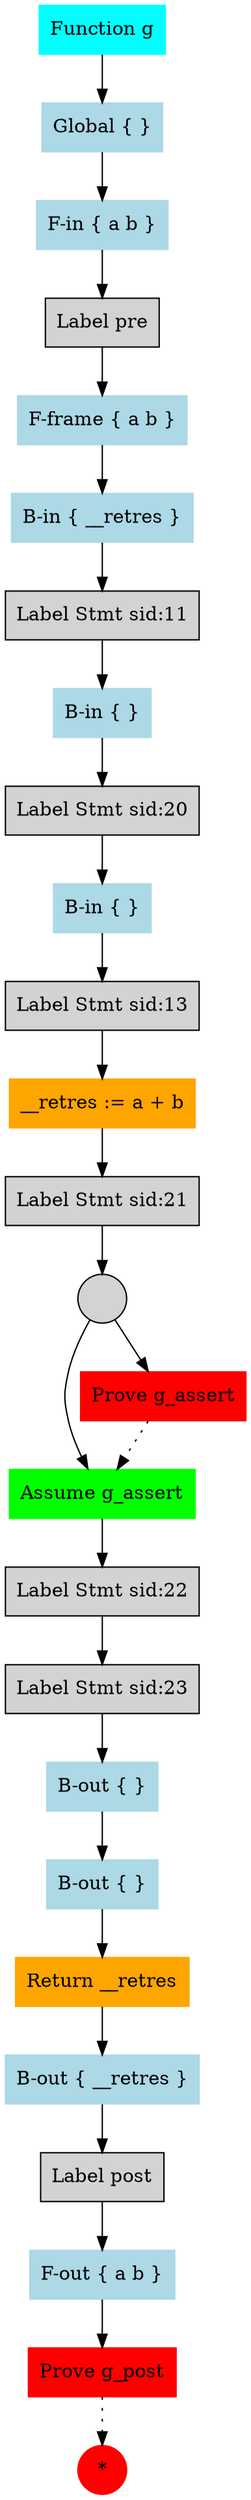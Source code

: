 digraph g {
  rankdir = TB ;
  node [ style = filled, shape = box ] ;
  N000 [ color = red, shape = circle, label = "*" ] ;
  N001 [ color=red , label="Prove g_post" ] ;
  N001 -> N000 [ style=dotted ] ;
  N002 [ color=lightblue , label="F-out { a b }" ] ;
 N002 -> N001 ;
  N003 [ label="Label \post" ] ;
 N003 -> N002 ;
  N004 [ color=lightblue , label="B-out { __retres }" ] ;
 N004 -> N003 ;
  N005 [ color=orange , label="Return __retres" ] ;
 N005 -> N004 ;
  N006 [ color=lightblue , label="B-out { }" ] ;
 N006 -> N005 ;
  N007 [ color=lightblue , label="B-out { }" ] ;
 N007 -> N006 ;
  N008 [ label="Label Stmt sid:23" ] ;
 N008 -> N007 ;
  N009 [ label="Label Stmt sid:22" ] ;
 N009 -> N008 ;
  N010 [ color=green , label="Assume g_assert" ] ;
 N010 -> N009 ;
  N011 [ color=red , label="Prove g_assert" ] ;
  N011 -> N010 [ style=dotted ] ;
  N012 [ label="" , shape=circle ] ;
 N012 -> N011 ;
 N012 -> N010 ;
  N013 [ label="Label Stmt sid:21" ] ;
 N013 -> N012 ;
  N014 [ color=orange , label="__retres := a + b" ] ;
 N014 -> N013 ;
  N015 [ label="Label Stmt sid:13" ] ;
 N015 -> N014 ;
  N016 [ color=lightblue , label="B-in { }" ] ;
 N016 -> N015 ;
  N017 [ label="Label Stmt sid:20" ] ;
 N017 -> N016 ;
  N018 [ color=lightblue , label="B-in { }" ] ;
 N018 -> N017 ;
  N019 [ label="Label Stmt sid:11" ] ;
 N019 -> N018 ;
  N020 [ color=lightblue , label="B-in { __retres }" ] ;
 N020 -> N019 ;
  N021 [ color=lightblue , label="F-frame { a b }" ] ;
 N021 -> N020 ;
  N022 [ label="Label \pre" ] ;
 N022 -> N021 ;
  N023 [ color=lightblue , label="F-in { a b }" ] ;
 N023 -> N022 ;
  N024 [ color=lightblue , label="Global { }" ] ;
 N024 -> N023 ;
  N025 [ color=cyan , label="Function g" ] ;
 N025 -> N024 ;
}
